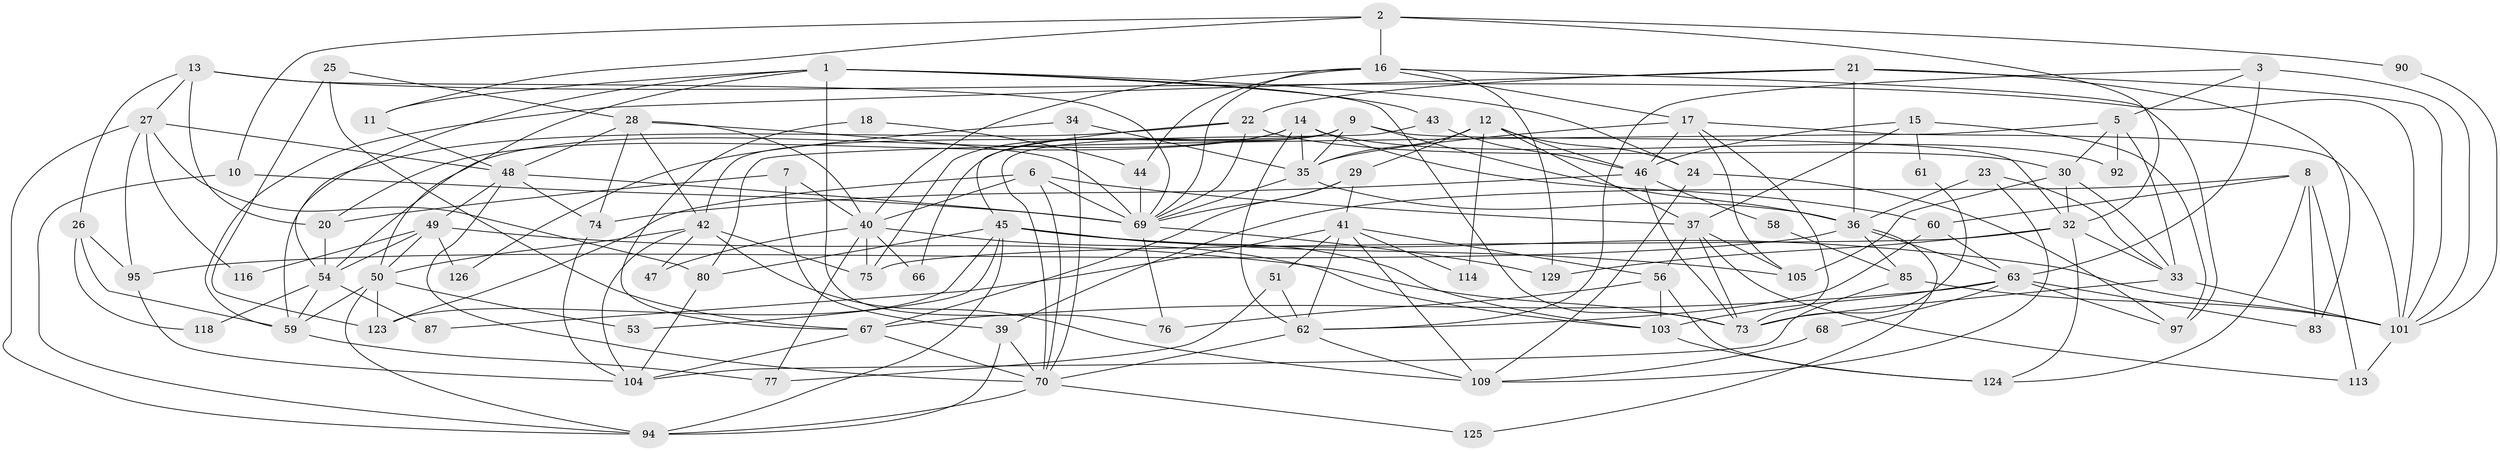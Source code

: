 // original degree distribution, {5: 0.1297709923664122, 3: 0.22900763358778625, 4: 0.3435114503816794, 2: 0.1450381679389313, 7: 0.03816793893129771, 6: 0.0916030534351145, 8: 0.022900763358778626}
// Generated by graph-tools (version 1.1) at 2025/11/02/27/25 16:11:22]
// undirected, 89 vertices, 211 edges
graph export_dot {
graph [start="1"]
  node [color=gray90,style=filled];
  1 [super="+64"];
  2;
  3 [super="+4"];
  5 [super="+122"];
  6;
  7;
  8 [super="+112"];
  9 [super="+19"];
  10;
  11 [super="+31"];
  12 [super="+119"];
  13;
  14 [super="+98"];
  15;
  16 [super="+86"];
  17 [super="+71"];
  18;
  20;
  21 [super="+121"];
  22 [super="+127"];
  23;
  24;
  25;
  26;
  27 [super="+89"];
  28 [super="+65"];
  29;
  30 [super="+107"];
  32 [super="+99"];
  33 [super="+102"];
  34;
  35 [super="+110"];
  36 [super="+57"];
  37 [super="+38"];
  39;
  40 [super="+91"];
  41 [super="+78"];
  42 [super="+79"];
  43;
  44;
  45 [super="+117"];
  46 [super="+82"];
  47;
  48 [super="+131"];
  49 [super="+55"];
  50 [super="+52"];
  51;
  53;
  54 [super="+96"];
  56 [super="+115"];
  58;
  59 [super="+84"];
  60 [super="+130"];
  61;
  62 [super="+106"];
  63 [super="+93"];
  66;
  67 [super="+72"];
  68;
  69 [super="+81"];
  70 [super="+88"];
  73;
  74;
  75;
  76;
  77;
  80;
  83;
  85;
  87;
  90;
  92;
  94 [super="+100"];
  95;
  97;
  101 [super="+108"];
  103 [super="+111"];
  104 [super="+128"];
  105;
  109 [super="+120"];
  113;
  114;
  116;
  118;
  123;
  124;
  125;
  126;
  129;
  1 -- 24;
  1 -- 73;
  1 -- 50;
  1 -- 76;
  1 -- 43;
  1 -- 54;
  1 -- 11;
  2 -- 32;
  2 -- 16;
  2 -- 10;
  2 -- 11;
  2 -- 90;
  3 -- 101;
  3 -- 63;
  3 -- 5;
  3 -- 62;
  5 -- 80;
  5 -- 92;
  5 -- 30;
  5 -- 33;
  6 -- 69;
  6 -- 123;
  6 -- 70;
  6 -- 37;
  6 -- 40;
  7 -- 39;
  7 -- 20;
  7 -- 40;
  8 -- 124;
  8 -- 83;
  8 -- 60;
  8 -- 113;
  8 -- 39;
  9 -- 36;
  9 -- 66;
  9 -- 32;
  9 -- 35;
  9 -- 42;
  9 -- 75;
  10 -- 69;
  10 -- 94;
  11 -- 48;
  12 -- 29;
  12 -- 24;
  12 -- 114;
  12 -- 35;
  12 -- 37;
  12 -- 46;
  13 -- 20;
  13 -- 26;
  13 -- 101;
  13 -- 69;
  13 -- 27;
  14 -- 54;
  14 -- 35;
  14 -- 20;
  14 -- 60;
  14 -- 92;
  14 -- 62;
  15 -- 37;
  15 -- 97;
  15 -- 46;
  15 -- 61;
  16 -- 129;
  16 -- 17;
  16 -- 69;
  16 -- 97;
  16 -- 40;
  16 -- 44;
  17 -- 35;
  17 -- 73;
  17 -- 101;
  17 -- 46;
  17 -- 105;
  18 -- 44;
  18 -- 67;
  20 -- 54;
  21 -- 59;
  21 -- 36;
  21 -- 101;
  21 -- 83;
  21 -- 22;
  22 -- 69;
  22 -- 45;
  22 -- 30;
  22 -- 59 [weight=2];
  23 -- 33;
  23 -- 109;
  23 -- 36;
  24 -- 109;
  24 -- 97;
  25 -- 67;
  25 -- 123;
  25 -- 28;
  26 -- 95;
  26 -- 118;
  26 -- 59;
  27 -- 95;
  27 -- 116;
  27 -- 94;
  27 -- 80;
  27 -- 48;
  28 -- 48;
  28 -- 40;
  28 -- 42;
  28 -- 74;
  28 -- 69;
  29 -- 69;
  29 -- 41;
  29 -- 67;
  30 -- 105;
  30 -- 32;
  30 -- 33;
  32 -- 75;
  32 -- 129;
  32 -- 33;
  32 -- 124;
  33 -- 101;
  33 -- 73;
  34 -- 35;
  34 -- 126;
  34 -- 70;
  35 -- 36;
  35 -- 69;
  36 -- 63;
  36 -- 85;
  36 -- 95;
  36 -- 125;
  37 -- 105;
  37 -- 113;
  37 -- 56;
  37 -- 73;
  39 -- 94;
  39 -- 70;
  40 -- 75 [weight=2];
  40 -- 66;
  40 -- 77;
  40 -- 103;
  40 -- 47;
  41 -- 51;
  41 -- 114;
  41 -- 109;
  41 -- 87;
  41 -- 56;
  41 -- 62;
  42 -- 47;
  42 -- 75;
  42 -- 50;
  42 -- 109;
  42 -- 104;
  43 -- 70;
  43 -- 46;
  44 -- 69;
  45 -- 101;
  45 -- 53;
  45 -- 80;
  45 -- 103;
  45 -- 105;
  45 -- 123;
  45 -- 94;
  46 -- 73;
  46 -- 58;
  46 -- 74;
  48 -- 49;
  48 -- 69;
  48 -- 70;
  48 -- 74;
  49 -- 116;
  49 -- 73;
  49 -- 126;
  49 -- 50;
  49 -- 54;
  50 -- 53;
  50 -- 94;
  50 -- 123;
  50 -- 59;
  51 -- 62;
  51 -- 77;
  54 -- 87;
  54 -- 118;
  54 -- 59 [weight=2];
  56 -- 76;
  56 -- 124;
  56 -- 103;
  58 -- 85;
  59 -- 77;
  60 -- 62;
  60 -- 63;
  61 -- 73;
  62 -- 70;
  62 -- 109 [weight=2];
  63 -- 68;
  63 -- 83;
  63 -- 103;
  63 -- 97;
  63 -- 67;
  67 -- 70;
  67 -- 104;
  68 -- 109 [weight=2];
  69 -- 76;
  69 -- 129;
  70 -- 125;
  70 -- 94;
  74 -- 104;
  80 -- 104;
  85 -- 101;
  85 -- 104;
  90 -- 101;
  95 -- 104;
  101 -- 113;
  103 -- 124;
}
